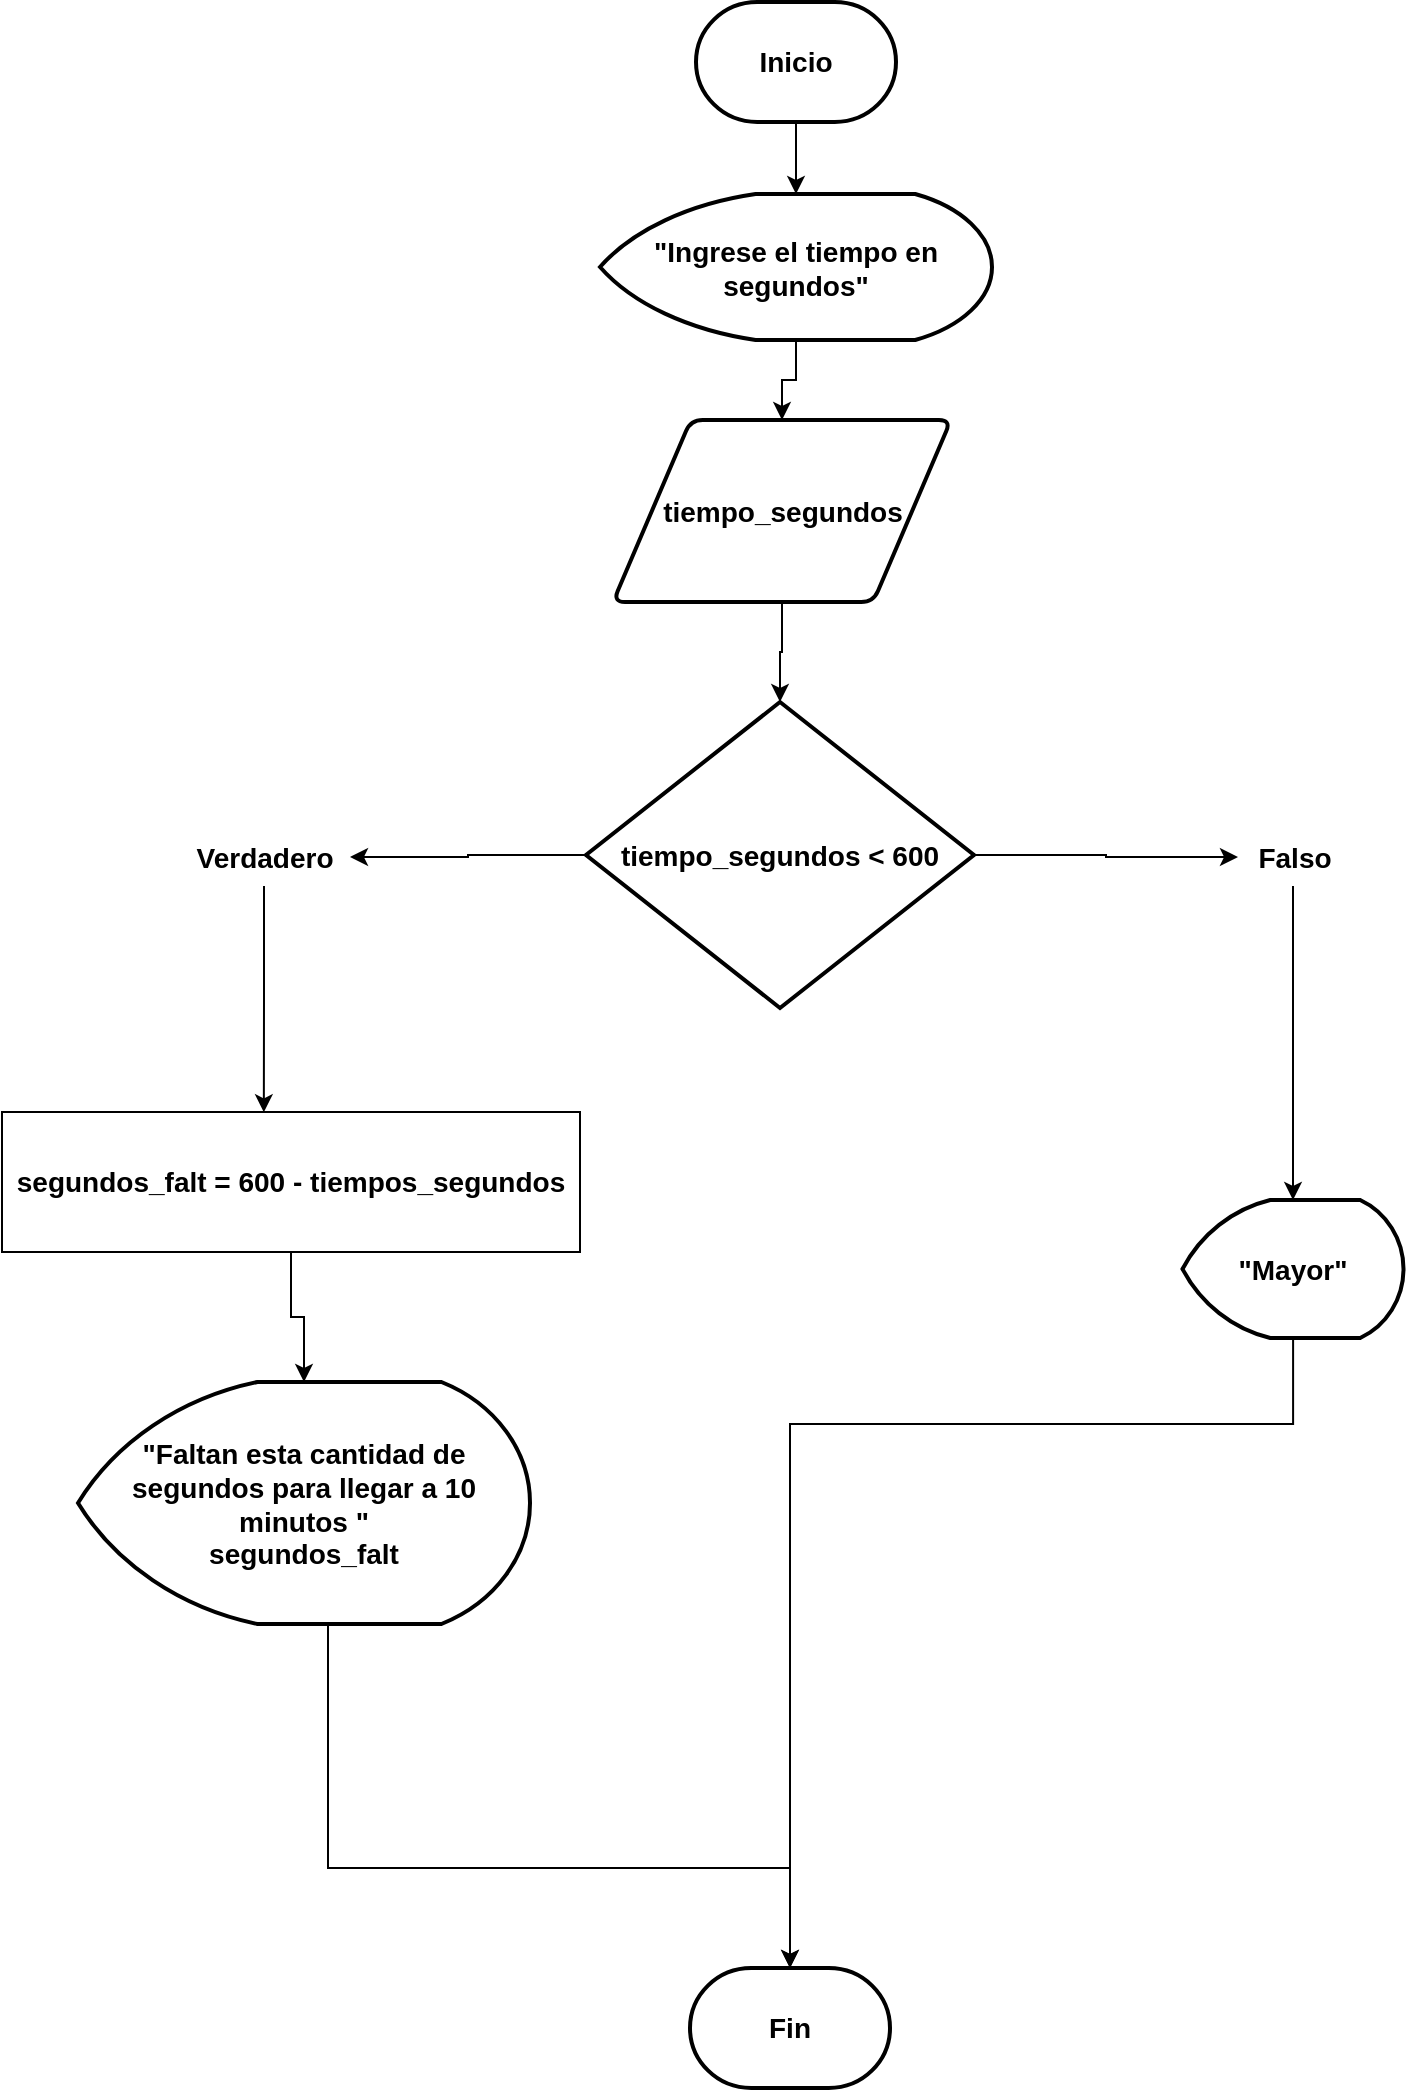 <mxfile version="24.7.12">
  <diagram name="Página-1" id="v1lBeHiBDdKWZP2saad8">
    <mxGraphModel dx="880" dy="434" grid="0" gridSize="10" guides="1" tooltips="1" connect="1" arrows="1" fold="1" page="1" pageScale="1" pageWidth="827" pageHeight="1169" math="0" shadow="0">
      <root>
        <mxCell id="0" />
        <mxCell id="1" parent="0" />
        <mxCell id="Qj9sbOqrbZrZobzI3Ule-12" value="" style="edgeStyle=orthogonalEdgeStyle;rounded=0;orthogonalLoop=1;jettySize=auto;html=1;" parent="1" source="Qj9sbOqrbZrZobzI3Ule-1" target="Qj9sbOqrbZrZobzI3Ule-3" edge="1">
          <mxGeometry relative="1" as="geometry" />
        </mxCell>
        <mxCell id="Qj9sbOqrbZrZobzI3Ule-1" value="&lt;b&gt;&lt;font style=&quot;font-size: 14px;&quot;&gt;Inicio&lt;/font&gt;&lt;/b&gt;" style="strokeWidth=2;html=1;shape=mxgraph.flowchart.terminator;whiteSpace=wrap;" parent="1" vertex="1">
          <mxGeometry x="356" y="32" width="100" height="60" as="geometry" />
        </mxCell>
        <mxCell id="Qj9sbOqrbZrZobzI3Ule-2" value="&lt;b&gt;&lt;font style=&quot;font-size: 14px;&quot;&gt;Fin&lt;/font&gt;&lt;/b&gt;" style="strokeWidth=2;html=1;shape=mxgraph.flowchart.terminator;whiteSpace=wrap;" parent="1" vertex="1">
          <mxGeometry x="353" y="1015" width="100" height="60" as="geometry" />
        </mxCell>
        <mxCell id="Qj9sbOqrbZrZobzI3Ule-13" value="" style="edgeStyle=orthogonalEdgeStyle;rounded=0;orthogonalLoop=1;jettySize=auto;html=1;" parent="1" source="Qj9sbOqrbZrZobzI3Ule-3" target="Qj9sbOqrbZrZobzI3Ule-7" edge="1">
          <mxGeometry relative="1" as="geometry" />
        </mxCell>
        <mxCell id="Qj9sbOqrbZrZobzI3Ule-3" value="&lt;b&gt;&lt;font style=&quot;font-size: 14px;&quot;&gt;&quot;Ingrese el tiempo en segundos&quot;&lt;/font&gt;&lt;/b&gt;" style="strokeWidth=2;html=1;shape=mxgraph.flowchart.display;whiteSpace=wrap;" parent="1" vertex="1">
          <mxGeometry x="308" y="128" width="196" height="73" as="geometry" />
        </mxCell>
        <mxCell id="Qj9sbOqrbZrZobzI3Ule-4" value="&lt;b&gt;&lt;font style=&quot;font-size: 14px;&quot;&gt;&quot;Mayor&quot;&lt;/font&gt;&lt;/b&gt;" style="strokeWidth=2;html=1;shape=mxgraph.flowchart.display;whiteSpace=wrap;" parent="1" vertex="1">
          <mxGeometry x="599.25" y="631" width="110.5" height="69" as="geometry" />
        </mxCell>
        <mxCell id="Qj9sbOqrbZrZobzI3Ule-5" value="&lt;b&gt;&lt;font style=&quot;font-size: 14px;&quot;&gt;&quot;Faltan esta cantidad de segundos para llegar a 10 minutos &quot;&lt;/font&gt;&lt;/b&gt;&lt;div&gt;&lt;b&gt;&lt;font style=&quot;font-size: 14px;&quot;&gt;segundos_falt&lt;/font&gt;&lt;/b&gt;&lt;/div&gt;" style="strokeWidth=2;html=1;shape=mxgraph.flowchart.display;whiteSpace=wrap;" parent="1" vertex="1">
          <mxGeometry x="47" y="722" width="226" height="121" as="geometry" />
        </mxCell>
        <mxCell id="Qj9sbOqrbZrZobzI3Ule-15" style="edgeStyle=orthogonalEdgeStyle;rounded=0;orthogonalLoop=1;jettySize=auto;html=1;" parent="1" source="Qj9sbOqrbZrZobzI3Ule-6" target="Qj9sbOqrbZrZobzI3Ule-10" edge="1">
          <mxGeometry relative="1" as="geometry" />
        </mxCell>
        <mxCell id="Qj9sbOqrbZrZobzI3Ule-16" style="edgeStyle=orthogonalEdgeStyle;rounded=0;orthogonalLoop=1;jettySize=auto;html=1;" parent="1" source="Qj9sbOqrbZrZobzI3Ule-6" target="Qj9sbOqrbZrZobzI3Ule-11" edge="1">
          <mxGeometry relative="1" as="geometry" />
        </mxCell>
        <mxCell id="Qj9sbOqrbZrZobzI3Ule-6" value="&lt;b&gt;&lt;font style=&quot;font-size: 14px;&quot;&gt;tiempo_segundos &amp;lt; 600&lt;/font&gt;&lt;/b&gt;" style="strokeWidth=2;html=1;shape=mxgraph.flowchart.decision;whiteSpace=wrap;" parent="1" vertex="1">
          <mxGeometry x="301" y="382" width="194" height="153" as="geometry" />
        </mxCell>
        <mxCell id="Qj9sbOqrbZrZobzI3Ule-14" value="" style="edgeStyle=orthogonalEdgeStyle;rounded=0;orthogonalLoop=1;jettySize=auto;html=1;" parent="1" source="Qj9sbOqrbZrZobzI3Ule-7" target="Qj9sbOqrbZrZobzI3Ule-6" edge="1">
          <mxGeometry relative="1" as="geometry" />
        </mxCell>
        <mxCell id="Qj9sbOqrbZrZobzI3Ule-7" value="&lt;b&gt;&lt;font style=&quot;font-size: 14px;&quot;&gt;tiempo_segundos&lt;/font&gt;&lt;/b&gt;" style="shape=parallelogram;html=1;strokeWidth=2;perimeter=parallelogramPerimeter;whiteSpace=wrap;rounded=1;arcSize=12;size=0.23;" parent="1" vertex="1">
          <mxGeometry x="314.5" y="241" width="169" height="91" as="geometry" />
        </mxCell>
        <mxCell id="Qj9sbOqrbZrZobzI3Ule-8" value="segundos_falt = 600 - tiempos_segundos" style="rounded=0;whiteSpace=wrap;html=1;fontStyle=1;fontSize=14;" parent="1" vertex="1">
          <mxGeometry x="9" y="587" width="289" height="70" as="geometry" />
        </mxCell>
        <mxCell id="Qj9sbOqrbZrZobzI3Ule-10" value="&lt;b&gt;&lt;font style=&quot;font-size: 14px;&quot;&gt;Verdadero&lt;/font&gt;&lt;/b&gt;" style="text;html=1;align=center;verticalAlign=middle;resizable=0;points=[];autosize=1;strokeColor=none;fillColor=none;" parent="1" vertex="1">
          <mxGeometry x="97" y="445" width="86" height="29" as="geometry" />
        </mxCell>
        <mxCell id="Qj9sbOqrbZrZobzI3Ule-11" value="&lt;b&gt;&lt;font style=&quot;font-size: 14px;&quot;&gt;Falso&lt;/font&gt;&lt;/b&gt;" style="text;html=1;align=center;verticalAlign=middle;resizable=0;points=[];autosize=1;strokeColor=none;fillColor=none;" parent="1" vertex="1">
          <mxGeometry x="627" y="445" width="55" height="29" as="geometry" />
        </mxCell>
        <mxCell id="Qj9sbOqrbZrZobzI3Ule-17" style="edgeStyle=orthogonalEdgeStyle;rounded=0;orthogonalLoop=1;jettySize=auto;html=1;entryX=0.453;entryY=0.002;entryDx=0;entryDy=0;entryPerimeter=0;" parent="1" source="Qj9sbOqrbZrZobzI3Ule-10" target="Qj9sbOqrbZrZobzI3Ule-8" edge="1">
          <mxGeometry relative="1" as="geometry" />
        </mxCell>
        <mxCell id="Qj9sbOqrbZrZobzI3Ule-18" style="edgeStyle=orthogonalEdgeStyle;rounded=0;orthogonalLoop=1;jettySize=auto;html=1;entryX=0.5;entryY=0;entryDx=0;entryDy=0;entryPerimeter=0;" parent="1" source="Qj9sbOqrbZrZobzI3Ule-11" target="Qj9sbOqrbZrZobzI3Ule-4" edge="1">
          <mxGeometry relative="1" as="geometry" />
        </mxCell>
        <mxCell id="Qj9sbOqrbZrZobzI3Ule-19" style="edgeStyle=orthogonalEdgeStyle;rounded=0;orthogonalLoop=1;jettySize=auto;html=1;entryX=0.5;entryY=0;entryDx=0;entryDy=0;entryPerimeter=0;" parent="1" source="Qj9sbOqrbZrZobzI3Ule-8" target="Qj9sbOqrbZrZobzI3Ule-5" edge="1">
          <mxGeometry relative="1" as="geometry" />
        </mxCell>
        <mxCell id="Qj9sbOqrbZrZobzI3Ule-21" style="edgeStyle=orthogonalEdgeStyle;rounded=0;orthogonalLoop=1;jettySize=auto;html=1;entryX=0.5;entryY=0;entryDx=0;entryDy=0;entryPerimeter=0;" parent="1" source="Qj9sbOqrbZrZobzI3Ule-5" target="Qj9sbOqrbZrZobzI3Ule-2" edge="1">
          <mxGeometry relative="1" as="geometry">
            <Array as="points">
              <mxPoint x="172" y="965" />
            </Array>
          </mxGeometry>
        </mxCell>
        <mxCell id="Qj9sbOqrbZrZobzI3Ule-23" style="edgeStyle=orthogonalEdgeStyle;rounded=0;orthogonalLoop=1;jettySize=auto;html=1;entryX=0.5;entryY=0;entryDx=0;entryDy=0;entryPerimeter=0;" parent="1" source="Qj9sbOqrbZrZobzI3Ule-4" target="Qj9sbOqrbZrZobzI3Ule-2" edge="1">
          <mxGeometry relative="1" as="geometry">
            <Array as="points">
              <mxPoint x="655" y="743" />
              <mxPoint x="403" y="743" />
            </Array>
          </mxGeometry>
        </mxCell>
      </root>
    </mxGraphModel>
  </diagram>
</mxfile>
